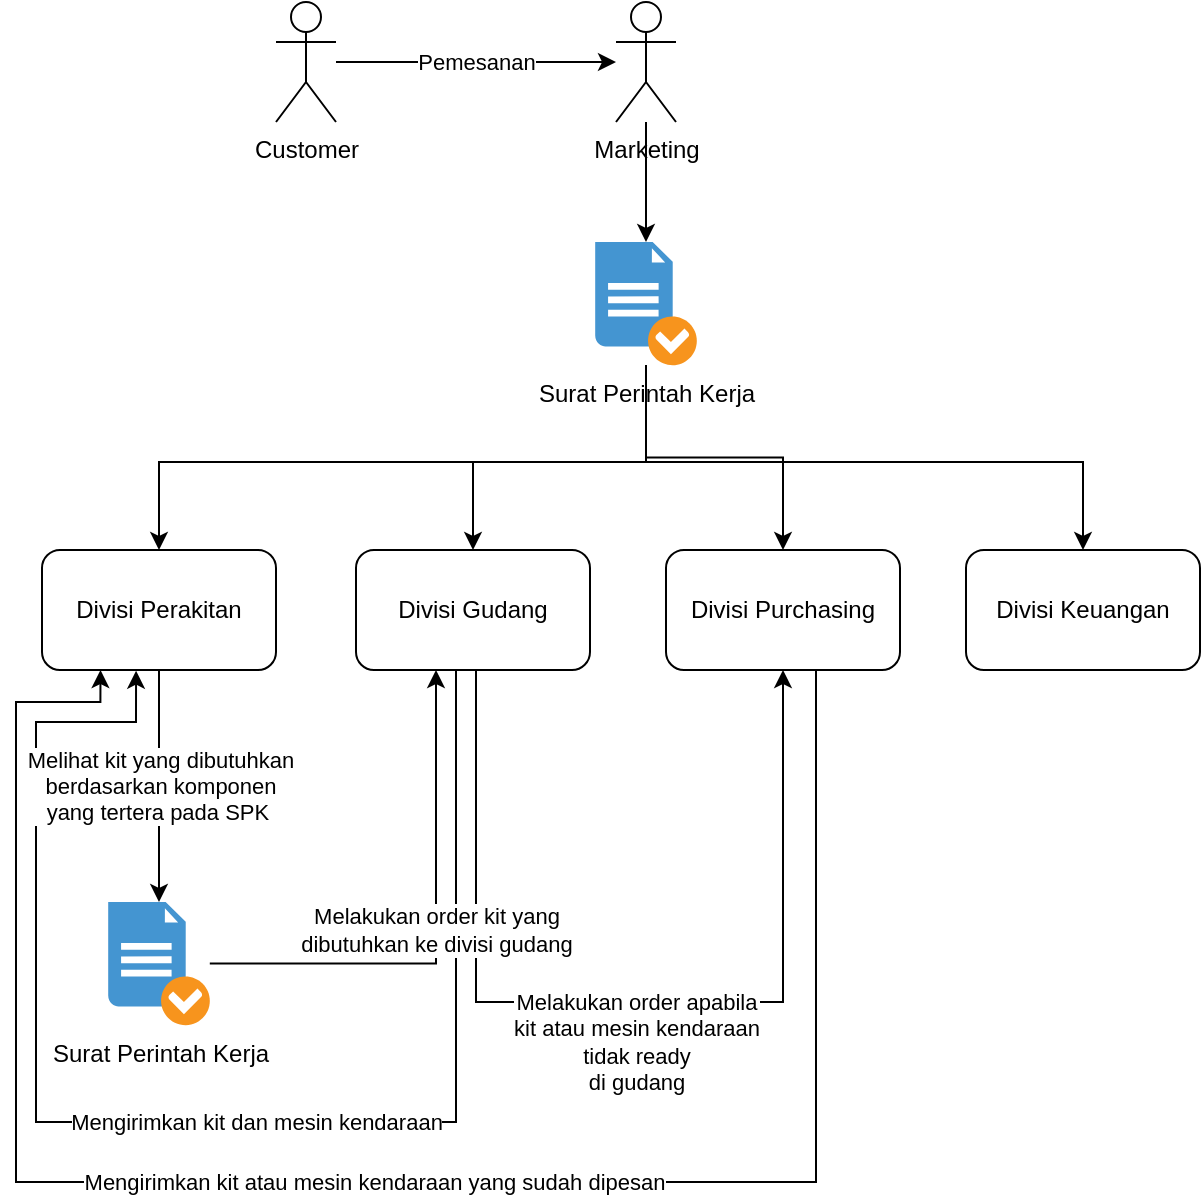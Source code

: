 <mxfile version="20.7.4" type="device"><diagram id="C5RBs43oDa-KdzZeNtuy" name="Page-1"><mxGraphModel dx="932" dy="994" grid="1" gridSize="10" guides="1" tooltips="1" connect="1" arrows="1" fold="1" page="1" pageScale="1" pageWidth="1169" pageHeight="827" math="0" shadow="0"><root><mxCell id="WIyWlLk6GJQsqaUBKTNV-0"/><mxCell id="WIyWlLk6GJQsqaUBKTNV-1" parent="WIyWlLk6GJQsqaUBKTNV-0"/><mxCell id="RGRqsQ3PKvmm6_-UEZ0l-2" value="Pemesanan" style="edgeStyle=orthogonalEdgeStyle;rounded=0;orthogonalLoop=1;jettySize=auto;html=1;" parent="WIyWlLk6GJQsqaUBKTNV-1" source="RGRqsQ3PKvmm6_-UEZ0l-0" target="RGRqsQ3PKvmm6_-UEZ0l-1" edge="1"><mxGeometry relative="1" as="geometry"/></mxCell><mxCell id="RGRqsQ3PKvmm6_-UEZ0l-0" value="Customer" style="shape=umlActor;verticalLabelPosition=bottom;verticalAlign=top;html=1;outlineConnect=0;" parent="WIyWlLk6GJQsqaUBKTNV-1" vertex="1"><mxGeometry x="310" y="170" width="30" height="60" as="geometry"/></mxCell><mxCell id="l6qLRaLQL1XIUiWADTAd-2" value="" style="edgeStyle=orthogonalEdgeStyle;rounded=0;orthogonalLoop=1;jettySize=auto;html=1;" edge="1" parent="WIyWlLk6GJQsqaUBKTNV-1" source="RGRqsQ3PKvmm6_-UEZ0l-1" target="l6qLRaLQL1XIUiWADTAd-1"><mxGeometry relative="1" as="geometry"/></mxCell><mxCell id="RGRqsQ3PKvmm6_-UEZ0l-1" value="Marketing" style="shape=umlActor;verticalLabelPosition=bottom;verticalAlign=top;html=1;outlineConnect=0;" parent="WIyWlLk6GJQsqaUBKTNV-1" vertex="1"><mxGeometry x="480" y="170" width="30" height="60" as="geometry"/></mxCell><mxCell id="l6qLRaLQL1XIUiWADTAd-9" style="edgeStyle=orthogonalEdgeStyle;rounded=0;orthogonalLoop=1;jettySize=auto;html=1;entryX=0.5;entryY=0;entryDx=0;entryDy=0;" edge="1" parent="WIyWlLk6GJQsqaUBKTNV-1" source="l6qLRaLQL1XIUiWADTAd-1" target="l6qLRaLQL1XIUiWADTAd-5"><mxGeometry relative="1" as="geometry"/></mxCell><mxCell id="l6qLRaLQL1XIUiWADTAd-10" style="edgeStyle=orthogonalEdgeStyle;rounded=0;orthogonalLoop=1;jettySize=auto;html=1;entryX=0.5;entryY=0;entryDx=0;entryDy=0;" edge="1" parent="WIyWlLk6GJQsqaUBKTNV-1" source="l6qLRaLQL1XIUiWADTAd-1" target="l6qLRaLQL1XIUiWADTAd-6"><mxGeometry relative="1" as="geometry"><Array as="points"><mxPoint x="495" y="400"/><mxPoint x="714" y="400"/></Array></mxGeometry></mxCell><mxCell id="l6qLRaLQL1XIUiWADTAd-18" style="edgeStyle=orthogonalEdgeStyle;rounded=0;orthogonalLoop=1;jettySize=auto;html=1;entryX=0.5;entryY=0;entryDx=0;entryDy=0;" edge="1" parent="WIyWlLk6GJQsqaUBKTNV-1" source="l6qLRaLQL1XIUiWADTAd-1" target="l6qLRaLQL1XIUiWADTAd-3"><mxGeometry relative="1" as="geometry"><Array as="points"><mxPoint x="495" y="400"/><mxPoint x="408" y="400"/></Array></mxGeometry></mxCell><mxCell id="l6qLRaLQL1XIUiWADTAd-19" style="edgeStyle=orthogonalEdgeStyle;rounded=0;orthogonalLoop=1;jettySize=auto;html=1;entryX=0.5;entryY=0;entryDx=0;entryDy=0;" edge="1" parent="WIyWlLk6GJQsqaUBKTNV-1" source="l6qLRaLQL1XIUiWADTAd-1" target="l6qLRaLQL1XIUiWADTAd-4"><mxGeometry relative="1" as="geometry"><Array as="points"><mxPoint x="495" y="400"/><mxPoint x="252" y="400"/></Array></mxGeometry></mxCell><mxCell id="l6qLRaLQL1XIUiWADTAd-1" value="Surat Perintah Kerja" style="shadow=0;dashed=0;html=1;strokeColor=none;fillColor=#4495D1;labelPosition=center;verticalLabelPosition=bottom;verticalAlign=top;align=center;outlineConnect=0;shape=mxgraph.veeam.checked_doc;" vertex="1" parent="WIyWlLk6GJQsqaUBKTNV-1"><mxGeometry x="469.6" y="290" width="50.8" height="61.6" as="geometry"/></mxCell><mxCell id="l6qLRaLQL1XIUiWADTAd-21" value="Mengirimkan kit dan mesin kendaraan" style="edgeStyle=orthogonalEdgeStyle;rounded=0;orthogonalLoop=1;jettySize=auto;html=1;entryX=0.402;entryY=1.006;entryDx=0;entryDy=0;entryPerimeter=0;" edge="1" parent="WIyWlLk6GJQsqaUBKTNV-1" source="l6qLRaLQL1XIUiWADTAd-3" target="l6qLRaLQL1XIUiWADTAd-4"><mxGeometry x="-0.084" relative="1" as="geometry"><Array as="points"><mxPoint x="400" y="730"/><mxPoint x="190" y="730"/><mxPoint x="190" y="530"/><mxPoint x="240" y="530"/></Array><mxPoint as="offset"/></mxGeometry></mxCell><mxCell id="l6qLRaLQL1XIUiWADTAd-22" value="Melakukan order apabila &lt;br&gt;kit atau mesin kendaraan &lt;br&gt;tidak ready &lt;br&gt;di gudang" style="edgeStyle=orthogonalEdgeStyle;rounded=0;orthogonalLoop=1;jettySize=auto;html=1;entryX=0.5;entryY=1;entryDx=0;entryDy=0;" edge="1" parent="WIyWlLk6GJQsqaUBKTNV-1" source="l6qLRaLQL1XIUiWADTAd-3" target="l6qLRaLQL1XIUiWADTAd-5"><mxGeometry x="0.013" y="-20" relative="1" as="geometry"><Array as="points"><mxPoint x="410" y="670"/><mxPoint x="564" y="670"/></Array><mxPoint as="offset"/></mxGeometry></mxCell><mxCell id="l6qLRaLQL1XIUiWADTAd-3" value="Divisi Gudang" style="rounded=1;whiteSpace=wrap;html=1;" vertex="1" parent="WIyWlLk6GJQsqaUBKTNV-1"><mxGeometry x="350" y="444" width="117" height="60" as="geometry"/></mxCell><mxCell id="l6qLRaLQL1XIUiWADTAd-15" value="Melihat kit yang dibutuhkan &lt;br&gt;berdasarkan komponen &lt;br&gt;yang tertera pada SPK&amp;nbsp;" style="edgeStyle=orthogonalEdgeStyle;rounded=0;orthogonalLoop=1;jettySize=auto;html=1;" edge="1" parent="WIyWlLk6GJQsqaUBKTNV-1" source="l6qLRaLQL1XIUiWADTAd-4" target="l6qLRaLQL1XIUiWADTAd-14"><mxGeometry relative="1" as="geometry"/></mxCell><mxCell id="l6qLRaLQL1XIUiWADTAd-4" value="Divisi Perakitan" style="rounded=1;whiteSpace=wrap;html=1;" vertex="1" parent="WIyWlLk6GJQsqaUBKTNV-1"><mxGeometry x="193" y="444" width="117" height="60" as="geometry"/></mxCell><mxCell id="l6qLRaLQL1XIUiWADTAd-23" value="Mengirimkan kit atau mesin kendaraan yang sudah dipesan" style="edgeStyle=orthogonalEdgeStyle;rounded=0;orthogonalLoop=1;jettySize=auto;html=1;entryX=0.25;entryY=1;entryDx=0;entryDy=0;" edge="1" parent="WIyWlLk6GJQsqaUBKTNV-1" source="l6qLRaLQL1XIUiWADTAd-5" target="l6qLRaLQL1XIUiWADTAd-4"><mxGeometry relative="1" as="geometry"><Array as="points"><mxPoint x="580" y="760"/><mxPoint x="180" y="760"/><mxPoint x="180" y="520"/><mxPoint x="222" y="520"/></Array></mxGeometry></mxCell><mxCell id="l6qLRaLQL1XIUiWADTAd-5" value="Divisi Purchasing" style="rounded=1;whiteSpace=wrap;html=1;" vertex="1" parent="WIyWlLk6GJQsqaUBKTNV-1"><mxGeometry x="505" y="444" width="117" height="60" as="geometry"/></mxCell><mxCell id="l6qLRaLQL1XIUiWADTAd-6" value="Divisi Keuangan" style="rounded=1;whiteSpace=wrap;html=1;" vertex="1" parent="WIyWlLk6GJQsqaUBKTNV-1"><mxGeometry x="655" y="444" width="117" height="60" as="geometry"/></mxCell><mxCell id="l6qLRaLQL1XIUiWADTAd-20" value="Melakukan order kit yang &lt;br&gt;dibutuhkan ke divisi gudang" style="edgeStyle=orthogonalEdgeStyle;rounded=0;orthogonalLoop=1;jettySize=auto;html=1;" edge="1" parent="WIyWlLk6GJQsqaUBKTNV-1" source="l6qLRaLQL1XIUiWADTAd-14"><mxGeometry relative="1" as="geometry"><mxPoint x="390" y="504" as="targetPoint"/><Array as="points"><mxPoint x="390" y="651"/><mxPoint x="390" y="504"/></Array></mxGeometry></mxCell><mxCell id="l6qLRaLQL1XIUiWADTAd-14" value="Surat Perintah Kerja" style="shadow=0;dashed=0;html=1;strokeColor=none;fillColor=#4495D1;labelPosition=center;verticalLabelPosition=bottom;verticalAlign=top;align=center;outlineConnect=0;shape=mxgraph.veeam.checked_doc;" vertex="1" parent="WIyWlLk6GJQsqaUBKTNV-1"><mxGeometry x="226.1" y="620" width="50.8" height="61.6" as="geometry"/></mxCell></root></mxGraphModel></diagram></mxfile>